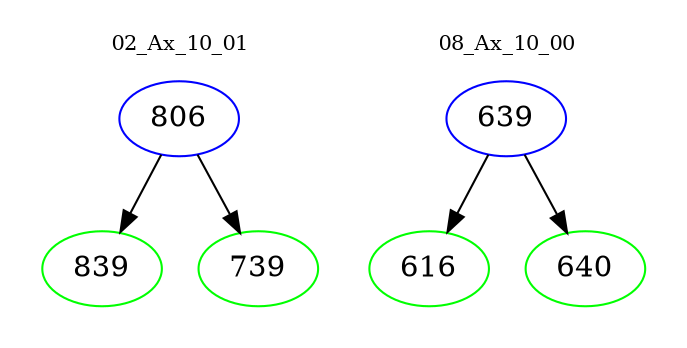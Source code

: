 digraph{
subgraph cluster_0 {
color = white
label = "02_Ax_10_01";
fontsize=10;
T0_806 [label="806", color="blue"]
T0_806 -> T0_839 [color="black"]
T0_839 [label="839", color="green"]
T0_806 -> T0_739 [color="black"]
T0_739 [label="739", color="green"]
}
subgraph cluster_1 {
color = white
label = "08_Ax_10_00";
fontsize=10;
T1_639 [label="639", color="blue"]
T1_639 -> T1_616 [color="black"]
T1_616 [label="616", color="green"]
T1_639 -> T1_640 [color="black"]
T1_640 [label="640", color="green"]
}
}
